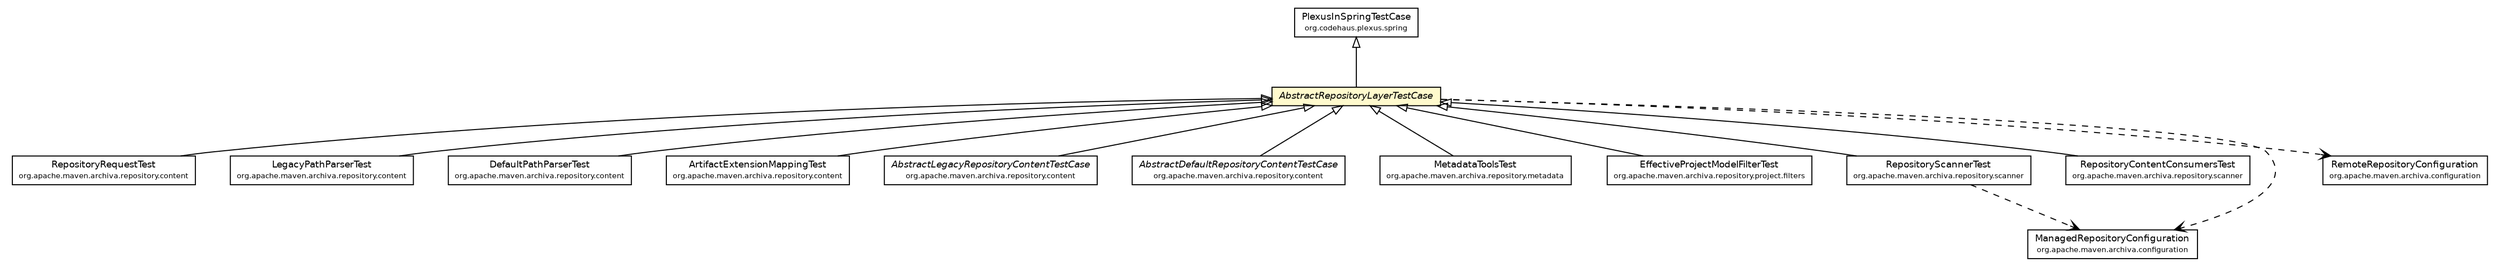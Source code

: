 #!/usr/local/bin/dot
#
# Class diagram 
# Generated by UmlGraph version 4.6 (http://www.spinellis.gr/sw/umlgraph)
#

digraph G {
	edge [fontname="Helvetica",fontsize=10,labelfontname="Helvetica",labelfontsize=10];
	node [fontname="Helvetica",fontsize=10,shape=plaintext];
	// org.apache.maven.archiva.repository.AbstractRepositoryLayerTestCase
	c17788 [label=<<table border="0" cellborder="1" cellspacing="0" cellpadding="2" port="p" bgcolor="lemonChiffon" href="./AbstractRepositoryLayerTestCase.html">
		<tr><td><table border="0" cellspacing="0" cellpadding="1">
			<tr><td><font face="Helvetica-Oblique"> AbstractRepositoryLayerTestCase </font></td></tr>
		</table></td></tr>
		</table>>, fontname="Helvetica", fontcolor="black", fontsize=9.0];
	// org.apache.maven.archiva.repository.content.RepositoryRequestTest
	c17789 [label=<<table border="0" cellborder="1" cellspacing="0" cellpadding="2" port="p" href="./content/RepositoryRequestTest.html">
		<tr><td><table border="0" cellspacing="0" cellpadding="1">
			<tr><td> RepositoryRequestTest </td></tr>
			<tr><td><font point-size="7.0"> org.apache.maven.archiva.repository.content </font></td></tr>
		</table></td></tr>
		</table>>, fontname="Helvetica", fontcolor="black", fontsize=9.0];
	// org.apache.maven.archiva.repository.content.LegacyPathParserTest
	c17794 [label=<<table border="0" cellborder="1" cellspacing="0" cellpadding="2" port="p" href="./content/LegacyPathParserTest.html">
		<tr><td><table border="0" cellspacing="0" cellpadding="1">
			<tr><td> LegacyPathParserTest </td></tr>
			<tr><td><font point-size="7.0"> org.apache.maven.archiva.repository.content </font></td></tr>
		</table></td></tr>
		</table>>, fontname="Helvetica", fontcolor="black", fontsize=9.0];
	// org.apache.maven.archiva.repository.content.DefaultPathParserTest
	c17796 [label=<<table border="0" cellborder="1" cellspacing="0" cellpadding="2" port="p" href="./content/DefaultPathParserTest.html">
		<tr><td><table border="0" cellspacing="0" cellpadding="1">
			<tr><td> DefaultPathParserTest </td></tr>
			<tr><td><font point-size="7.0"> org.apache.maven.archiva.repository.content </font></td></tr>
		</table></td></tr>
		</table>>, fontname="Helvetica", fontcolor="black", fontsize=9.0];
	// org.apache.maven.archiva.repository.content.ArtifactExtensionMappingTest
	c17797 [label=<<table border="0" cellborder="1" cellspacing="0" cellpadding="2" port="p" href="./content/ArtifactExtensionMappingTest.html">
		<tr><td><table border="0" cellspacing="0" cellpadding="1">
			<tr><td> ArtifactExtensionMappingTest </td></tr>
			<tr><td><font point-size="7.0"> org.apache.maven.archiva.repository.content </font></td></tr>
		</table></td></tr>
		</table>>, fontname="Helvetica", fontcolor="black", fontsize=9.0];
	// org.apache.maven.archiva.repository.content.AbstractLegacyRepositoryContentTestCase
	c17798 [label=<<table border="0" cellborder="1" cellspacing="0" cellpadding="2" port="p" href="./content/AbstractLegacyRepositoryContentTestCase.html">
		<tr><td><table border="0" cellspacing="0" cellpadding="1">
			<tr><td><font face="Helvetica-Oblique"> AbstractLegacyRepositoryContentTestCase </font></td></tr>
			<tr><td><font point-size="7.0"> org.apache.maven.archiva.repository.content </font></td></tr>
		</table></td></tr>
		</table>>, fontname="Helvetica", fontcolor="black", fontsize=9.0];
	// org.apache.maven.archiva.repository.content.AbstractDefaultRepositoryContentTestCase
	c17799 [label=<<table border="0" cellborder="1" cellspacing="0" cellpadding="2" port="p" href="./content/AbstractDefaultRepositoryContentTestCase.html">
		<tr><td><table border="0" cellspacing="0" cellpadding="1">
			<tr><td><font face="Helvetica-Oblique"> AbstractDefaultRepositoryContentTestCase </font></td></tr>
			<tr><td><font point-size="7.0"> org.apache.maven.archiva.repository.content </font></td></tr>
		</table></td></tr>
		</table>>, fontname="Helvetica", fontcolor="black", fontsize=9.0];
	// org.apache.maven.archiva.repository.metadata.MetadataToolsTest
	c17802 [label=<<table border="0" cellborder="1" cellspacing="0" cellpadding="2" port="p" href="./metadata/MetadataToolsTest.html">
		<tr><td><table border="0" cellspacing="0" cellpadding="1">
			<tr><td> MetadataToolsTest </td></tr>
			<tr><td><font point-size="7.0"> org.apache.maven.archiva.repository.metadata </font></td></tr>
		</table></td></tr>
		</table>>, fontname="Helvetica", fontcolor="black", fontsize=9.0];
	// org.apache.maven.archiva.repository.project.filters.EffectiveProjectModelFilterTest
	c17804 [label=<<table border="0" cellborder="1" cellspacing="0" cellpadding="2" port="p" href="./project/filters/EffectiveProjectModelFilterTest.html">
		<tr><td><table border="0" cellspacing="0" cellpadding="1">
			<tr><td> EffectiveProjectModelFilterTest </td></tr>
			<tr><td><font point-size="7.0"> org.apache.maven.archiva.repository.project.filters </font></td></tr>
		</table></td></tr>
		</table>>, fontname="Helvetica", fontcolor="black", fontsize=9.0];
	// org.apache.maven.archiva.repository.scanner.RepositoryScannerTest
	c17811 [label=<<table border="0" cellborder="1" cellspacing="0" cellpadding="2" port="p" href="./scanner/RepositoryScannerTest.html">
		<tr><td><table border="0" cellspacing="0" cellpadding="1">
			<tr><td> RepositoryScannerTest </td></tr>
			<tr><td><font point-size="7.0"> org.apache.maven.archiva.repository.scanner </font></td></tr>
		</table></td></tr>
		</table>>, fontname="Helvetica", fontcolor="black", fontsize=9.0];
	// org.apache.maven.archiva.repository.scanner.RepositoryContentConsumersTest
	c17812 [label=<<table border="0" cellborder="1" cellspacing="0" cellpadding="2" port="p" href="./scanner/RepositoryContentConsumersTest.html">
		<tr><td><table border="0" cellspacing="0" cellpadding="1">
			<tr><td> RepositoryContentConsumersTest </td></tr>
			<tr><td><font point-size="7.0"> org.apache.maven.archiva.repository.scanner </font></td></tr>
		</table></td></tr>
		</table>>, fontname="Helvetica", fontcolor="black", fontsize=9.0];
	//org.apache.maven.archiva.repository.AbstractRepositoryLayerTestCase extends org.codehaus.plexus.spring.PlexusInSpringTestCase
	c17964:p -> c17788:p [dir=back,arrowtail=empty];
	//org.apache.maven.archiva.repository.content.RepositoryRequestTest extends org.apache.maven.archiva.repository.AbstractRepositoryLayerTestCase
	c17788:p -> c17789:p [dir=back,arrowtail=empty];
	//org.apache.maven.archiva.repository.content.LegacyPathParserTest extends org.apache.maven.archiva.repository.AbstractRepositoryLayerTestCase
	c17788:p -> c17794:p [dir=back,arrowtail=empty];
	//org.apache.maven.archiva.repository.content.DefaultPathParserTest extends org.apache.maven.archiva.repository.AbstractRepositoryLayerTestCase
	c17788:p -> c17796:p [dir=back,arrowtail=empty];
	//org.apache.maven.archiva.repository.content.ArtifactExtensionMappingTest extends org.apache.maven.archiva.repository.AbstractRepositoryLayerTestCase
	c17788:p -> c17797:p [dir=back,arrowtail=empty];
	//org.apache.maven.archiva.repository.content.AbstractLegacyRepositoryContentTestCase extends org.apache.maven.archiva.repository.AbstractRepositoryLayerTestCase
	c17788:p -> c17798:p [dir=back,arrowtail=empty];
	//org.apache.maven.archiva.repository.content.AbstractDefaultRepositoryContentTestCase extends org.apache.maven.archiva.repository.AbstractRepositoryLayerTestCase
	c17788:p -> c17799:p [dir=back,arrowtail=empty];
	//org.apache.maven.archiva.repository.metadata.MetadataToolsTest extends org.apache.maven.archiva.repository.AbstractRepositoryLayerTestCase
	c17788:p -> c17802:p [dir=back,arrowtail=empty];
	//org.apache.maven.archiva.repository.project.filters.EffectiveProjectModelFilterTest extends org.apache.maven.archiva.repository.AbstractRepositoryLayerTestCase
	c17788:p -> c17804:p [dir=back,arrowtail=empty];
	//org.apache.maven.archiva.repository.scanner.RepositoryScannerTest extends org.apache.maven.archiva.repository.AbstractRepositoryLayerTestCase
	c17788:p -> c17811:p [dir=back,arrowtail=empty];
	//org.apache.maven.archiva.repository.scanner.RepositoryContentConsumersTest extends org.apache.maven.archiva.repository.AbstractRepositoryLayerTestCase
	c17788:p -> c17812:p [dir=back,arrowtail=empty];
	// org.apache.maven.archiva.repository.AbstractRepositoryLayerTestCase DEPEND org.apache.maven.archiva.configuration.ManagedRepositoryConfiguration
	c17788:p -> c17965:p [taillabel="", label="", headlabel="", fontname="Helvetica", fontcolor="black", fontsize=10.0, color="black", arrowhead=open, style=dashed];
	// org.apache.maven.archiva.repository.AbstractRepositoryLayerTestCase DEPEND org.apache.maven.archiva.configuration.RemoteRepositoryConfiguration
	c17788:p -> c17967:p [taillabel="", label="", headlabel="", fontname="Helvetica", fontcolor="black", fontsize=10.0, color="black", arrowhead=open, style=dashed];
	// org.apache.maven.archiva.repository.scanner.RepositoryScannerTest DEPEND org.apache.maven.archiva.configuration.ManagedRepositoryConfiguration
	c17811:p -> c17965:p [taillabel="", label="", headlabel="", fontname="Helvetica", fontcolor="black", fontsize=10.0, color="black", arrowhead=open, style=dashed];
	// org.apache.maven.archiva.configuration.ManagedRepositoryConfiguration
	c17965 [label=<<table border="0" cellborder="1" cellspacing="0" cellpadding="2" port="p" href="http://java.sun.com/j2se/1.4.2/docs/api/org/apache/maven/archiva/configuration/ManagedRepositoryConfiguration.html">
		<tr><td><table border="0" cellspacing="0" cellpadding="1">
			<tr><td> ManagedRepositoryConfiguration </td></tr>
			<tr><td><font point-size="7.0"> org.apache.maven.archiva.configuration </font></td></tr>
		</table></td></tr>
		</table>>, fontname="Helvetica", fontcolor="black", fontsize=9.0];
	// org.apache.maven.archiva.configuration.RemoteRepositoryConfiguration
	c17967 [label=<<table border="0" cellborder="1" cellspacing="0" cellpadding="2" port="p" href="http://java.sun.com/j2se/1.4.2/docs/api/org/apache/maven/archiva/configuration/RemoteRepositoryConfiguration.html">
		<tr><td><table border="0" cellspacing="0" cellpadding="1">
			<tr><td> RemoteRepositoryConfiguration </td></tr>
			<tr><td><font point-size="7.0"> org.apache.maven.archiva.configuration </font></td></tr>
		</table></td></tr>
		</table>>, fontname="Helvetica", fontcolor="black", fontsize=9.0];
	// org.codehaus.plexus.spring.PlexusInSpringTestCase
	c17964 [label=<<table border="0" cellborder="1" cellspacing="0" cellpadding="2" port="p" href="http://java.sun.com/j2se/1.4.2/docs/api/org/codehaus/plexus/spring/PlexusInSpringTestCase.html">
		<tr><td><table border="0" cellspacing="0" cellpadding="1">
			<tr><td> PlexusInSpringTestCase </td></tr>
			<tr><td><font point-size="7.0"> org.codehaus.plexus.spring </font></td></tr>
		</table></td></tr>
		</table>>, fontname="Helvetica", fontcolor="black", fontsize=9.0];
}

